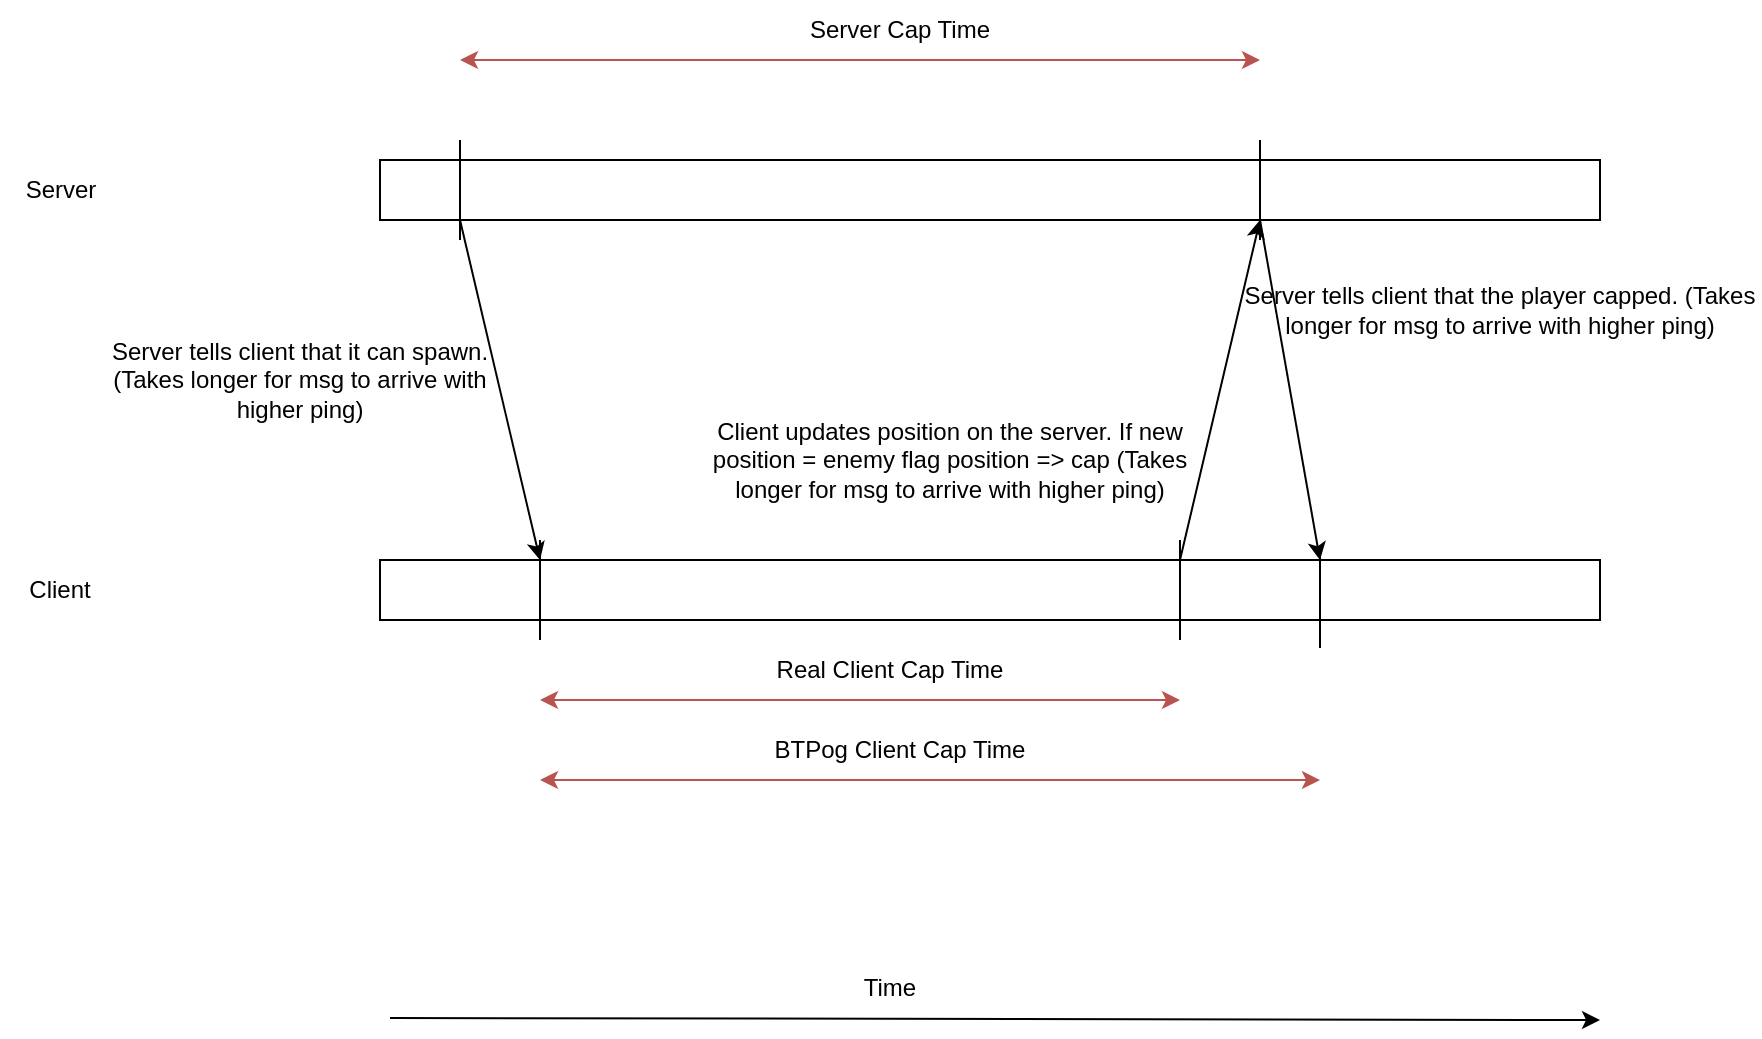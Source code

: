 <mxfile version="20.0.3" type="device"><diagram id="JeOJqNiqyvGMRCGV7xQV" name="Page-1"><mxGraphModel dx="1422" dy="752" grid="1" gridSize="10" guides="1" tooltips="1" connect="1" arrows="1" fold="1" page="1" pageScale="1" pageWidth="1169" pageHeight="827" math="0" shadow="0"><root><mxCell id="0"/><mxCell id="1" parent="0"/><mxCell id="PG1e4sPeesup2yeAtdMI-1" value="" style="rounded=0;whiteSpace=wrap;html=1;" vertex="1" parent="1"><mxGeometry x="240" y="170" width="610" height="30" as="geometry"/></mxCell><mxCell id="PG1e4sPeesup2yeAtdMI-2" value="" style="rounded=0;whiteSpace=wrap;html=1;" vertex="1" parent="1"><mxGeometry x="240" y="370" width="610" height="30" as="geometry"/></mxCell><mxCell id="PG1e4sPeesup2yeAtdMI-3" value="Server" style="text;html=1;align=center;verticalAlign=middle;resizable=0;points=[];autosize=1;strokeColor=none;fillColor=none;" vertex="1" parent="1"><mxGeometry x="50" y="170" width="60" height="30" as="geometry"/></mxCell><mxCell id="PG1e4sPeesup2yeAtdMI-4" value="Client" style="text;html=1;strokeColor=none;fillColor=none;align=center;verticalAlign=middle;whiteSpace=wrap;rounded=0;" vertex="1" parent="1"><mxGeometry x="50" y="370" width="60" height="30" as="geometry"/></mxCell><mxCell id="PG1e4sPeesup2yeAtdMI-5" value="" style="endArrow=classic;html=1;rounded=0;" edge="1" parent="1"><mxGeometry width="50" height="50" relative="1" as="geometry"><mxPoint x="245" y="599" as="sourcePoint"/><mxPoint x="850" y="600" as="targetPoint"/></mxGeometry></mxCell><mxCell id="PG1e4sPeesup2yeAtdMI-6" value="Time" style="text;html=1;strokeColor=none;fillColor=none;align=center;verticalAlign=middle;whiteSpace=wrap;rounded=0;" vertex="1" parent="1"><mxGeometry x="465" y="569" width="60" height="30" as="geometry"/></mxCell><mxCell id="PG1e4sPeesup2yeAtdMI-9" value="" style="endArrow=none;html=1;rounded=0;" edge="1" parent="1"><mxGeometry width="50" height="50" relative="1" as="geometry"><mxPoint x="280" y="210" as="sourcePoint"/><mxPoint x="280" y="160" as="targetPoint"/></mxGeometry></mxCell><mxCell id="PG1e4sPeesup2yeAtdMI-10" value="" style="endArrow=none;html=1;rounded=0;" edge="1" parent="1"><mxGeometry width="50" height="50" relative="1" as="geometry"><mxPoint x="680" y="210" as="sourcePoint"/><mxPoint x="680" y="160" as="targetPoint"/></mxGeometry></mxCell><mxCell id="PG1e4sPeesup2yeAtdMI-11" value="" style="endArrow=none;html=1;rounded=0;" edge="1" parent="1"><mxGeometry width="50" height="50" relative="1" as="geometry"><mxPoint x="320" y="410" as="sourcePoint"/><mxPoint x="320" y="360" as="targetPoint"/></mxGeometry></mxCell><mxCell id="PG1e4sPeesup2yeAtdMI-12" value="" style="endArrow=none;html=1;rounded=0;" edge="1" parent="1"><mxGeometry width="50" height="50" relative="1" as="geometry"><mxPoint x="640" y="410" as="sourcePoint"/><mxPoint x="640" y="360" as="targetPoint"/></mxGeometry></mxCell><mxCell id="PG1e4sPeesup2yeAtdMI-13" value="" style="endArrow=classic;startArrow=classic;html=1;rounded=0;fillColor=#f8cecc;strokeColor=#b85450;" edge="1" parent="1"><mxGeometry width="50" height="50" relative="1" as="geometry"><mxPoint x="280" y="120" as="sourcePoint"/><mxPoint x="680" y="120" as="targetPoint"/></mxGeometry></mxCell><mxCell id="PG1e4sPeesup2yeAtdMI-14" value="" style="endArrow=classic;startArrow=classic;html=1;rounded=0;fillColor=#f8cecc;strokeColor=#b85450;" edge="1" parent="1"><mxGeometry width="50" height="50" relative="1" as="geometry"><mxPoint x="320" y="440" as="sourcePoint"/><mxPoint x="640" y="440" as="targetPoint"/></mxGeometry></mxCell><mxCell id="PG1e4sPeesup2yeAtdMI-15" value="Server Cap Time" style="text;html=1;strokeColor=none;fillColor=none;align=center;verticalAlign=middle;whiteSpace=wrap;rounded=0;" vertex="1" parent="1"><mxGeometry x="450" y="90" width="100" height="30" as="geometry"/></mxCell><mxCell id="PG1e4sPeesup2yeAtdMI-16" value="Real Client Cap Time" style="text;html=1;strokeColor=none;fillColor=none;align=center;verticalAlign=middle;whiteSpace=wrap;rounded=0;" vertex="1" parent="1"><mxGeometry x="430" y="410" width="130" height="30" as="geometry"/></mxCell><mxCell id="PG1e4sPeesup2yeAtdMI-17" value="" style="endArrow=classic;html=1;rounded=0;" edge="1" parent="1"><mxGeometry width="50" height="50" relative="1" as="geometry"><mxPoint x="280" y="200" as="sourcePoint"/><mxPoint x="320" y="370" as="targetPoint"/></mxGeometry></mxCell><mxCell id="PG1e4sPeesup2yeAtdMI-18" value="" style="endArrow=classic;html=1;rounded=0;" edge="1" parent="1"><mxGeometry width="50" height="50" relative="1" as="geometry"><mxPoint x="640" y="370" as="sourcePoint"/><mxPoint x="680" y="200" as="targetPoint"/></mxGeometry></mxCell><mxCell id="PG1e4sPeesup2yeAtdMI-20" value="Server tells client that it can spawn. (Takes longer for msg to arrive with higher ping)" style="text;html=1;strokeColor=none;fillColor=none;align=center;verticalAlign=middle;whiteSpace=wrap;rounded=0;" vertex="1" parent="1"><mxGeometry x="100" y="240" width="200" height="80" as="geometry"/></mxCell><mxCell id="PG1e4sPeesup2yeAtdMI-21" value="Client updates position on the server. If new position = enemy flag position =&amp;gt; cap (Takes longer for msg to arrive with higher ping)" style="text;html=1;strokeColor=none;fillColor=none;align=center;verticalAlign=middle;whiteSpace=wrap;rounded=0;" vertex="1" parent="1"><mxGeometry x="400" y="280" width="250" height="80" as="geometry"/></mxCell><mxCell id="PG1e4sPeesup2yeAtdMI-22" value="" style="endArrow=none;html=1;rounded=0;" edge="1" parent="1"><mxGeometry width="50" height="50" relative="1" as="geometry"><mxPoint x="680" y="210" as="sourcePoint"/><mxPoint x="680" y="160" as="targetPoint"/></mxGeometry></mxCell><mxCell id="PG1e4sPeesup2yeAtdMI-23" value="" style="endArrow=none;html=1;rounded=0;" edge="1" parent="1"><mxGeometry width="50" height="50" relative="1" as="geometry"><mxPoint x="710" y="414" as="sourcePoint"/><mxPoint x="710" y="364" as="targetPoint"/></mxGeometry></mxCell><mxCell id="PG1e4sPeesup2yeAtdMI-24" value="" style="endArrow=classic;html=1;rounded=0;" edge="1" parent="1"><mxGeometry width="50" height="50" relative="1" as="geometry"><mxPoint x="680" y="200" as="sourcePoint"/><mxPoint x="710" y="370" as="targetPoint"/></mxGeometry></mxCell><mxCell id="PG1e4sPeesup2yeAtdMI-25" value="Server tells client that the player capped. (Takes longer for msg to arrive with higher ping)" style="text;html=1;strokeColor=none;fillColor=none;align=center;verticalAlign=middle;whiteSpace=wrap;rounded=0;" vertex="1" parent="1"><mxGeometry x="670" y="220" width="260" height="50" as="geometry"/></mxCell><mxCell id="PG1e4sPeesup2yeAtdMI-26" value="" style="endArrow=classic;startArrow=classic;html=1;rounded=0;fillColor=#f8cecc;strokeColor=#b85450;" edge="1" parent="1"><mxGeometry width="50" height="50" relative="1" as="geometry"><mxPoint x="320" y="480" as="sourcePoint"/><mxPoint x="710" y="480" as="targetPoint"/></mxGeometry></mxCell><mxCell id="PG1e4sPeesup2yeAtdMI-27" value="BTPog Client Cap Time" style="text;html=1;strokeColor=none;fillColor=none;align=center;verticalAlign=middle;whiteSpace=wrap;rounded=0;" vertex="1" parent="1"><mxGeometry x="430" y="450" width="140" height="30" as="geometry"/></mxCell></root></mxGraphModel></diagram></mxfile>